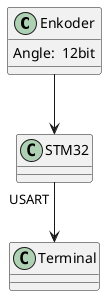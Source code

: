 @startuml
' This plugin integrates all type diagram snippets. They are splitted into 9 sections:

class Enkoder{
    Angle:  12bit
}

class STM32{
    
}

' class Motor_driver{
'     Enable: 1
'     Clk: Step
'     Cw: direction
' }

' class Motor{

' }

' ' class MATLAB_APP{

' ' }

' class MATLAB_SCRIPT{
'     Velocity: To_Send2Motor
'     Logs: To_SDCard
' }


Enkoder --> STM32
' STM32 --> MATLAB_SCRIPT
' ' MATLAB_APP "zadana wartosc"--> MATLAB_SCRIPT
' MATLAB_SCRIPT "syg sterujacy - predkosc" --> STM32
' STM32 "Freq, VIN, GND" --> Motor_driver
' Motor_driver --> Motor
' Motor --> Enkoder
STM32 "USART" --> Terminal
@enduml